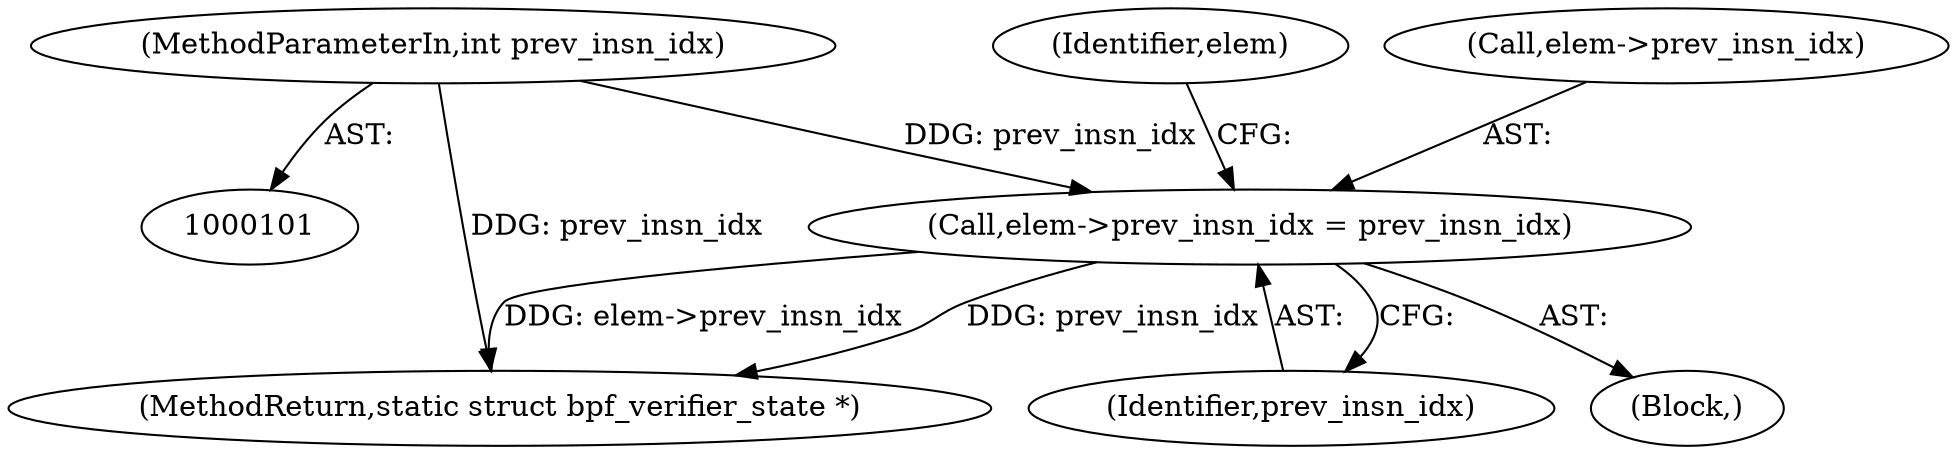 digraph "0_linux_979d63d50c0c0f7bc537bf821e056cc9fe5abd38_4@pointer" {
"1000129" [label="(Call,elem->prev_insn_idx = prev_insn_idx)"];
"1000104" [label="(MethodParameterIn,int prev_insn_idx)"];
"1000129" [label="(Call,elem->prev_insn_idx = prev_insn_idx)"];
"1000133" [label="(Identifier,prev_insn_idx)"];
"1000104" [label="(MethodParameterIn,int prev_insn_idx)"];
"1000196" [label="(MethodReturn,static struct bpf_verifier_state *)"];
"1000105" [label="(Block,)"];
"1000136" [label="(Identifier,elem)"];
"1000130" [label="(Call,elem->prev_insn_idx)"];
"1000129" -> "1000105"  [label="AST: "];
"1000129" -> "1000133"  [label="CFG: "];
"1000130" -> "1000129"  [label="AST: "];
"1000133" -> "1000129"  [label="AST: "];
"1000136" -> "1000129"  [label="CFG: "];
"1000129" -> "1000196"  [label="DDG: elem->prev_insn_idx"];
"1000129" -> "1000196"  [label="DDG: prev_insn_idx"];
"1000104" -> "1000129"  [label="DDG: prev_insn_idx"];
"1000104" -> "1000101"  [label="AST: "];
"1000104" -> "1000196"  [label="DDG: prev_insn_idx"];
}
